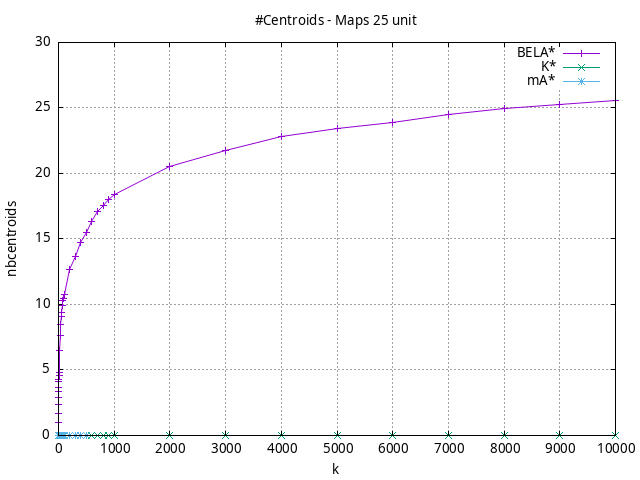 #!/usr/bin/gnuplot
# -*- coding: utf-8 -*-
#
# results/maps/unit/25/random512-25.heuristic.unit.nbcentroids.gnuplot
#
# Started on 04/07/2024 22:04:09
# Author: Carlos Linares López
set grid
set xlabel "k"
set ylabel "nbcentroids"

set title "#Centroids - Maps 25 unit"

set terminal png enhanced font "Ariel,10"
set output 'random512-25.heuristic.unit.nbcentroids.png'

plot "-" title "BELA*"      with linesp, "-" title "K*"      with linesp, "-" title "mA*"      with linesp

	1 1.0
	2 1.68
	3 2.37
	4 2.87
	5 3.38
	6 3.64
	7 4.09
	8 4.28
	9 4.61
	10 4.83
	20 6.5
	30 7.61
	40 8.44
	50 9.09
	60 9.4
	70 9.91
	80 10.28
	90 10.48
	100 10.76
	200 12.69
	300 13.68
	400 14.76
	500 15.51
	600 16.36
	700 17.07
	800 17.59
	900 18.01
	1000 18.4
	2000 20.55
	3000 21.78
	4000 22.82
	5000 23.41
	6000 23.93
	7000 24.47
	8000 24.94
	9000 25.23
	10000 25.58
end
	1 0.0
	2 0.0
	3 0.0
	4 0.0
	5 0.0
	6 0.0
	7 0.0
	8 0.0
	9 0.0
	10 0.0
	20 0.0
	30 0.0
	40 0.0
	50 0.0
	60 0.0
	70 0.0
	80 0.0
	90 0.0
	100 0.0
	200 0.0
	300 0.0
	400 0.0
	500 0.0
	600 0.0
	700 0.0
	800 0.0
	900 0.0
	1000 0.0
	2000 0.0
	3000 0.0
	4000 0.0
	5000 0.0
	6000 0.0
	7000 0.0
	8000 0.0
	9000 0.0
	10000 0.0
end
	1 0.0
	2 0.0
	3 0.0
	4 0.0
	5 0.0
	6 0.0
	7 0.0
	8 0.0
	9 0.0
	10 0.0
	20 0.0
	30 0.0
	40 0.0
	50 0.0
	60 0.0
	70 0.0
	80 0.0
	90 0.0
	100 0.0
	200 0.0
	300 0.0
	400 0.0
	500 0.0
end
